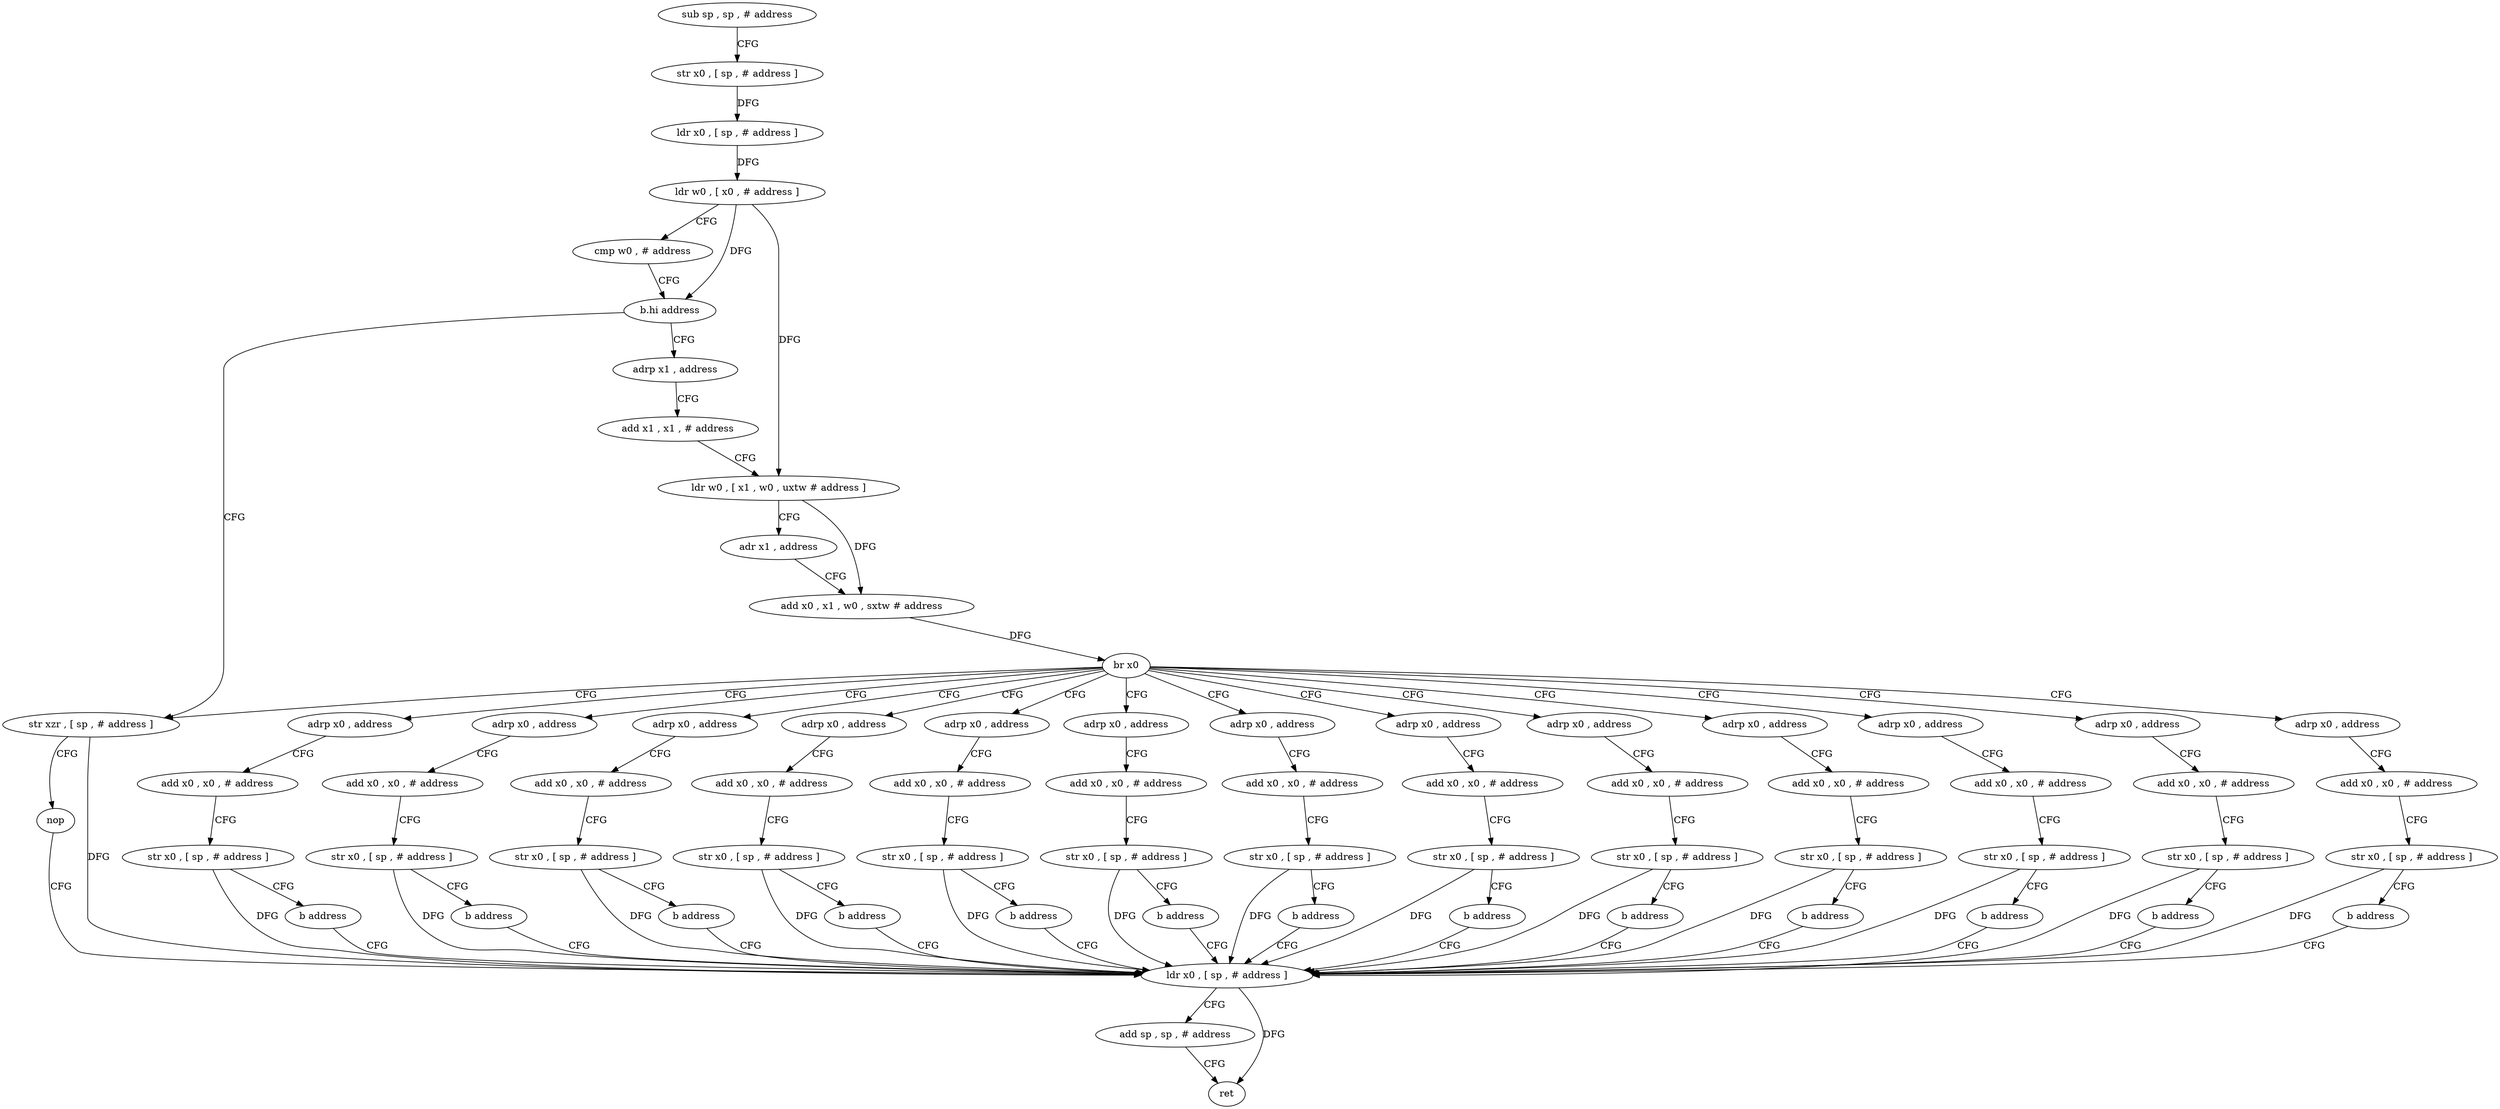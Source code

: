 digraph "func" {
"179592" [label = "sub sp , sp , # address" ]
"179596" [label = "str x0 , [ sp , # address ]" ]
"179600" [label = "ldr x0 , [ sp , # address ]" ]
"179604" [label = "ldr w0 , [ x0 , # address ]" ]
"179608" [label = "cmp w0 , # address" ]
"179612" [label = "b.hi address" ]
"179848" [label = "str xzr , [ sp , # address ]" ]
"179616" [label = "adrp x1 , address" ]
"179852" [label = "nop" ]
"179856" [label = "ldr x0 , [ sp , # address ]" ]
"179620" [label = "add x1 , x1 , # address" ]
"179624" [label = "ldr w0 , [ x1 , w0 , uxtw # address ]" ]
"179628" [label = "adr x1 , address" ]
"179632" [label = "add x0 , x1 , w0 , sxtw # address" ]
"179636" [label = "br x0" ]
"179640" [label = "adrp x0 , address" ]
"179656" [label = "adrp x0 , address" ]
"179672" [label = "adrp x0 , address" ]
"179688" [label = "adrp x0 , address" ]
"179704" [label = "adrp x0 , address" ]
"179720" [label = "adrp x0 , address" ]
"179736" [label = "adrp x0 , address" ]
"179752" [label = "adrp x0 , address" ]
"179768" [label = "adrp x0 , address" ]
"179784" [label = "adrp x0 , address" ]
"179800" [label = "adrp x0 , address" ]
"179816" [label = "adrp x0 , address" ]
"179832" [label = "adrp x0 , address" ]
"179644" [label = "add x0 , x0 , # address" ]
"179648" [label = "str x0 , [ sp , # address ]" ]
"179652" [label = "b address" ]
"179660" [label = "add x0 , x0 , # address" ]
"179664" [label = "str x0 , [ sp , # address ]" ]
"179668" [label = "b address" ]
"179676" [label = "add x0 , x0 , # address" ]
"179680" [label = "str x0 , [ sp , # address ]" ]
"179684" [label = "b address" ]
"179692" [label = "add x0 , x0 , # address" ]
"179696" [label = "str x0 , [ sp , # address ]" ]
"179700" [label = "b address" ]
"179708" [label = "add x0 , x0 , # address" ]
"179712" [label = "str x0 , [ sp , # address ]" ]
"179716" [label = "b address" ]
"179724" [label = "add x0 , x0 , # address" ]
"179728" [label = "str x0 , [ sp , # address ]" ]
"179732" [label = "b address" ]
"179740" [label = "add x0 , x0 , # address" ]
"179744" [label = "str x0 , [ sp , # address ]" ]
"179748" [label = "b address" ]
"179756" [label = "add x0 , x0 , # address" ]
"179760" [label = "str x0 , [ sp , # address ]" ]
"179764" [label = "b address" ]
"179772" [label = "add x0 , x0 , # address" ]
"179776" [label = "str x0 , [ sp , # address ]" ]
"179780" [label = "b address" ]
"179788" [label = "add x0 , x0 , # address" ]
"179792" [label = "str x0 , [ sp , # address ]" ]
"179796" [label = "b address" ]
"179804" [label = "add x0 , x0 , # address" ]
"179808" [label = "str x0 , [ sp , # address ]" ]
"179812" [label = "b address" ]
"179820" [label = "add x0 , x0 , # address" ]
"179824" [label = "str x0 , [ sp , # address ]" ]
"179828" [label = "b address" ]
"179836" [label = "add x0 , x0 , # address" ]
"179840" [label = "str x0 , [ sp , # address ]" ]
"179844" [label = "b address" ]
"179860" [label = "add sp , sp , # address" ]
"179864" [label = "ret" ]
"179592" -> "179596" [ label = "CFG" ]
"179596" -> "179600" [ label = "DFG" ]
"179600" -> "179604" [ label = "DFG" ]
"179604" -> "179608" [ label = "CFG" ]
"179604" -> "179612" [ label = "DFG" ]
"179604" -> "179624" [ label = "DFG" ]
"179608" -> "179612" [ label = "CFG" ]
"179612" -> "179848" [ label = "CFG" ]
"179612" -> "179616" [ label = "CFG" ]
"179848" -> "179852" [ label = "CFG" ]
"179848" -> "179856" [ label = "DFG" ]
"179616" -> "179620" [ label = "CFG" ]
"179852" -> "179856" [ label = "CFG" ]
"179856" -> "179860" [ label = "CFG" ]
"179856" -> "179864" [ label = "DFG" ]
"179620" -> "179624" [ label = "CFG" ]
"179624" -> "179628" [ label = "CFG" ]
"179624" -> "179632" [ label = "DFG" ]
"179628" -> "179632" [ label = "CFG" ]
"179632" -> "179636" [ label = "DFG" ]
"179636" -> "179640" [ label = "CFG" ]
"179636" -> "179656" [ label = "CFG" ]
"179636" -> "179672" [ label = "CFG" ]
"179636" -> "179688" [ label = "CFG" ]
"179636" -> "179704" [ label = "CFG" ]
"179636" -> "179720" [ label = "CFG" ]
"179636" -> "179736" [ label = "CFG" ]
"179636" -> "179752" [ label = "CFG" ]
"179636" -> "179768" [ label = "CFG" ]
"179636" -> "179784" [ label = "CFG" ]
"179636" -> "179800" [ label = "CFG" ]
"179636" -> "179816" [ label = "CFG" ]
"179636" -> "179832" [ label = "CFG" ]
"179636" -> "179848" [ label = "CFG" ]
"179640" -> "179644" [ label = "CFG" ]
"179656" -> "179660" [ label = "CFG" ]
"179672" -> "179676" [ label = "CFG" ]
"179688" -> "179692" [ label = "CFG" ]
"179704" -> "179708" [ label = "CFG" ]
"179720" -> "179724" [ label = "CFG" ]
"179736" -> "179740" [ label = "CFG" ]
"179752" -> "179756" [ label = "CFG" ]
"179768" -> "179772" [ label = "CFG" ]
"179784" -> "179788" [ label = "CFG" ]
"179800" -> "179804" [ label = "CFG" ]
"179816" -> "179820" [ label = "CFG" ]
"179832" -> "179836" [ label = "CFG" ]
"179644" -> "179648" [ label = "CFG" ]
"179648" -> "179652" [ label = "CFG" ]
"179648" -> "179856" [ label = "DFG" ]
"179652" -> "179856" [ label = "CFG" ]
"179660" -> "179664" [ label = "CFG" ]
"179664" -> "179668" [ label = "CFG" ]
"179664" -> "179856" [ label = "DFG" ]
"179668" -> "179856" [ label = "CFG" ]
"179676" -> "179680" [ label = "CFG" ]
"179680" -> "179684" [ label = "CFG" ]
"179680" -> "179856" [ label = "DFG" ]
"179684" -> "179856" [ label = "CFG" ]
"179692" -> "179696" [ label = "CFG" ]
"179696" -> "179700" [ label = "CFG" ]
"179696" -> "179856" [ label = "DFG" ]
"179700" -> "179856" [ label = "CFG" ]
"179708" -> "179712" [ label = "CFG" ]
"179712" -> "179716" [ label = "CFG" ]
"179712" -> "179856" [ label = "DFG" ]
"179716" -> "179856" [ label = "CFG" ]
"179724" -> "179728" [ label = "CFG" ]
"179728" -> "179732" [ label = "CFG" ]
"179728" -> "179856" [ label = "DFG" ]
"179732" -> "179856" [ label = "CFG" ]
"179740" -> "179744" [ label = "CFG" ]
"179744" -> "179748" [ label = "CFG" ]
"179744" -> "179856" [ label = "DFG" ]
"179748" -> "179856" [ label = "CFG" ]
"179756" -> "179760" [ label = "CFG" ]
"179760" -> "179764" [ label = "CFG" ]
"179760" -> "179856" [ label = "DFG" ]
"179764" -> "179856" [ label = "CFG" ]
"179772" -> "179776" [ label = "CFG" ]
"179776" -> "179780" [ label = "CFG" ]
"179776" -> "179856" [ label = "DFG" ]
"179780" -> "179856" [ label = "CFG" ]
"179788" -> "179792" [ label = "CFG" ]
"179792" -> "179796" [ label = "CFG" ]
"179792" -> "179856" [ label = "DFG" ]
"179796" -> "179856" [ label = "CFG" ]
"179804" -> "179808" [ label = "CFG" ]
"179808" -> "179812" [ label = "CFG" ]
"179808" -> "179856" [ label = "DFG" ]
"179812" -> "179856" [ label = "CFG" ]
"179820" -> "179824" [ label = "CFG" ]
"179824" -> "179828" [ label = "CFG" ]
"179824" -> "179856" [ label = "DFG" ]
"179828" -> "179856" [ label = "CFG" ]
"179836" -> "179840" [ label = "CFG" ]
"179840" -> "179844" [ label = "CFG" ]
"179840" -> "179856" [ label = "DFG" ]
"179844" -> "179856" [ label = "CFG" ]
"179860" -> "179864" [ label = "CFG" ]
}
